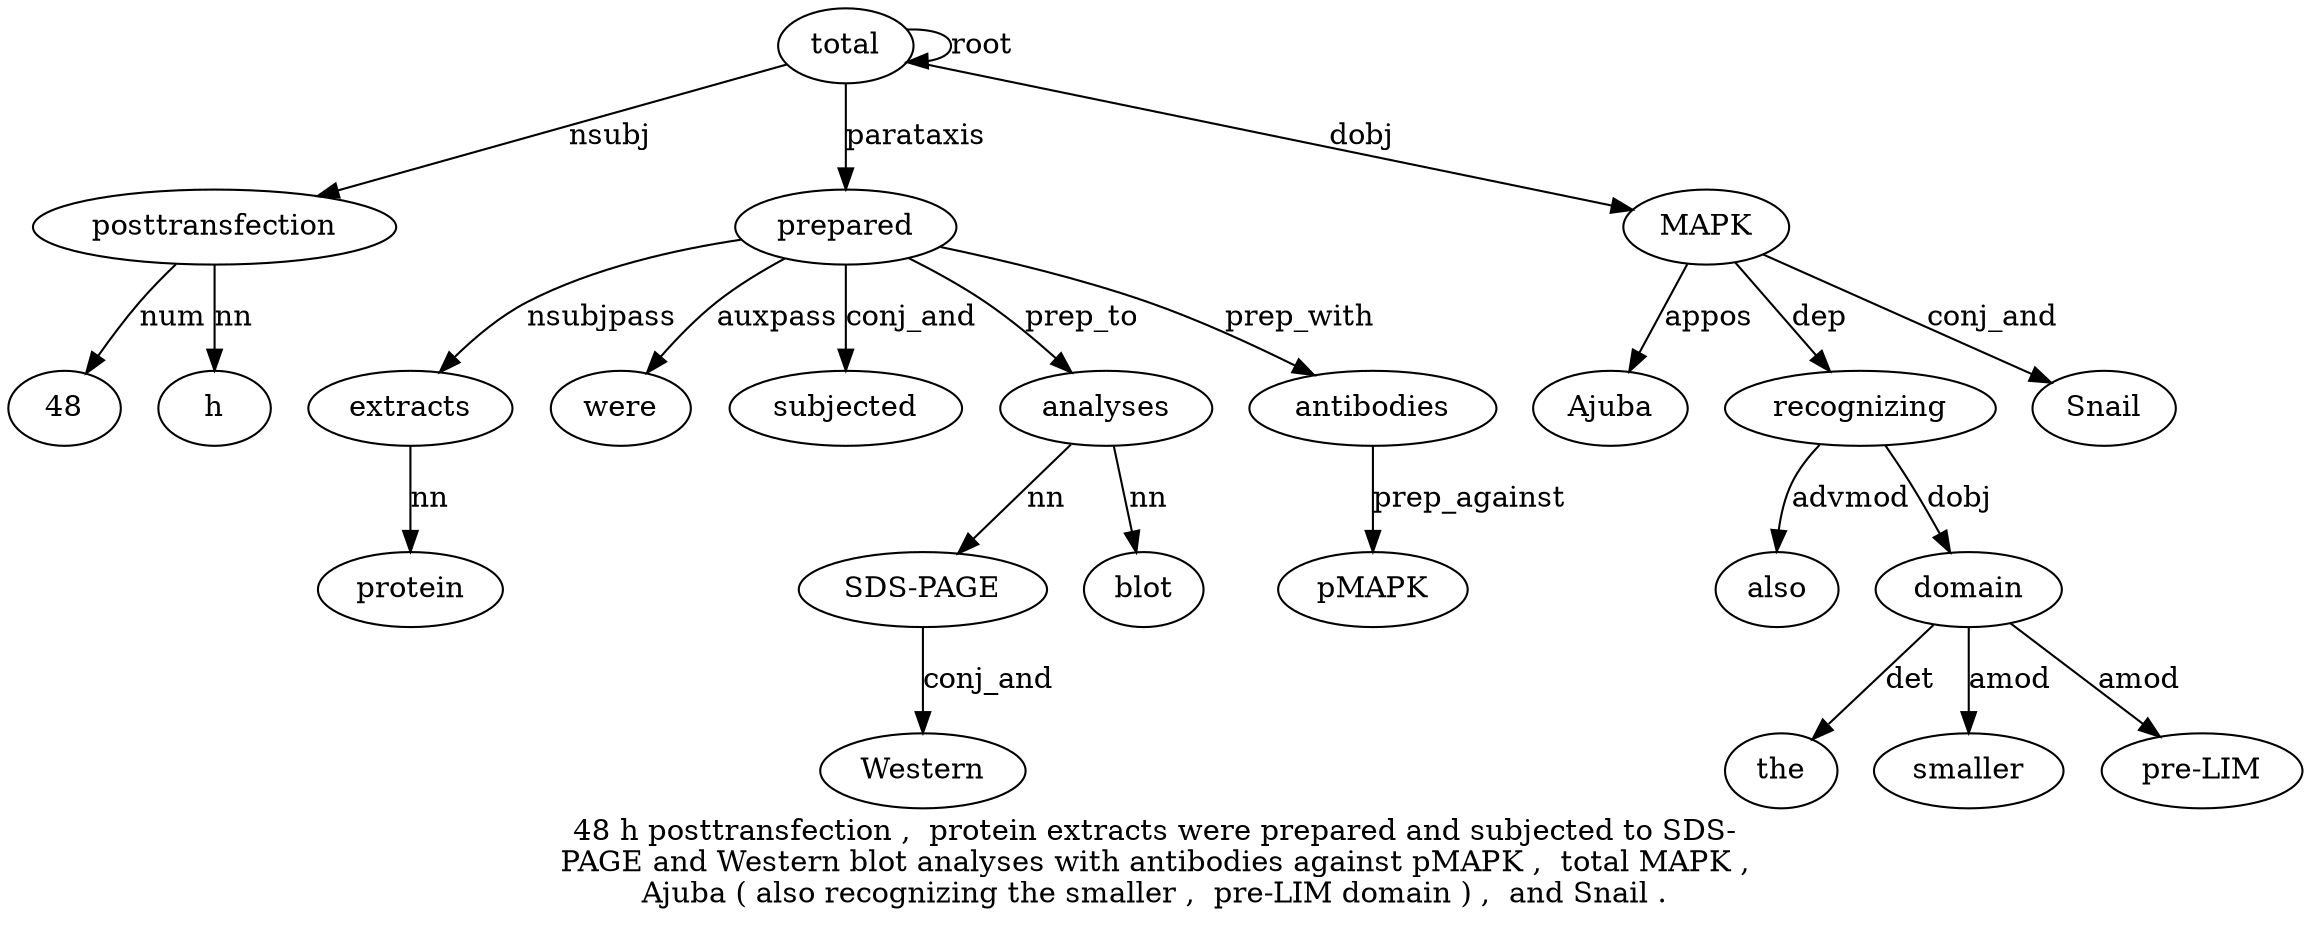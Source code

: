 digraph "48 h posttransfection ,  protein extracts were prepared and subjected to SDS-PAGE and Western blot analyses with antibodies against pMAPK ,  total MAPK ,  Ajuba ( also recognizing the smaller ,  pre-LIM domain ) ,  and Snail ." {
label="48 h posttransfection ,  protein extracts were prepared and subjected to SDS-
PAGE and Western blot analyses with antibodies against pMAPK ,  total MAPK ,
Ajuba ( also recognizing the smaller ,  pre-LIM domain ) ,  and Snail .";
posttransfection3 [style=filled, fillcolor=white, label=posttransfection];
481 [style=filled, fillcolor=white, label=48];
posttransfection3 -> 481  [label=num];
h2 [style=filled, fillcolor=white, label=h];
posttransfection3 -> h2  [label=nn];
total22 [style=filled, fillcolor=white, label=total];
total22 -> posttransfection3  [label=nsubj];
extracts6 [style=filled, fillcolor=white, label=extracts];
protein5 [style=filled, fillcolor=white, label=protein];
extracts6 -> protein5  [label=nn];
prepared8 [style=filled, fillcolor=white, label=prepared];
prepared8 -> extracts6  [label=nsubjpass];
were7 [style=filled, fillcolor=white, label=were];
prepared8 -> were7  [label=auxpass];
total22 -> prepared8  [label=parataxis];
subjected10 [style=filled, fillcolor=white, label=subjected];
prepared8 -> subjected10  [label=conj_and];
analyses16 [style=filled, fillcolor=white, label=analyses];
"SDS-PAGE12" [style=filled, fillcolor=white, label="SDS-PAGE"];
analyses16 -> "SDS-PAGE12"  [label=nn];
Western14 [style=filled, fillcolor=white, label=Western];
"SDS-PAGE12" -> Western14  [label=conj_and];
blot15 [style=filled, fillcolor=white, label=blot];
analyses16 -> blot15  [label=nn];
prepared8 -> analyses16  [label=prep_to];
antibodies18 [style=filled, fillcolor=white, label=antibodies];
prepared8 -> antibodies18  [label=prep_with];
pMAPK20 [style=filled, fillcolor=white, label=pMAPK];
antibodies18 -> pMAPK20  [label=prep_against];
total22 -> total22  [label=root];
MAPK23 [style=filled, fillcolor=white, label=MAPK];
total22 -> MAPK23  [label=dobj];
Ajuba25 [style=filled, fillcolor=white, label=Ajuba];
MAPK23 -> Ajuba25  [label=appos];
recognizing28 [style=filled, fillcolor=white, label=recognizing];
also27 [style=filled, fillcolor=white, label=also];
recognizing28 -> also27  [label=advmod];
MAPK23 -> recognizing28  [label=dep];
domain33 [style=filled, fillcolor=white, label=domain];
the29 [style=filled, fillcolor=white, label=the];
domain33 -> the29  [label=det];
smaller30 [style=filled, fillcolor=white, label=smaller];
domain33 -> smaller30  [label=amod];
"pre-LIM32" [style=filled, fillcolor=white, label="pre-LIM"];
domain33 -> "pre-LIM32"  [label=amod];
recognizing28 -> domain33  [label=dobj];
Snail37 [style=filled, fillcolor=white, label=Snail];
MAPK23 -> Snail37  [label=conj_and];
}
